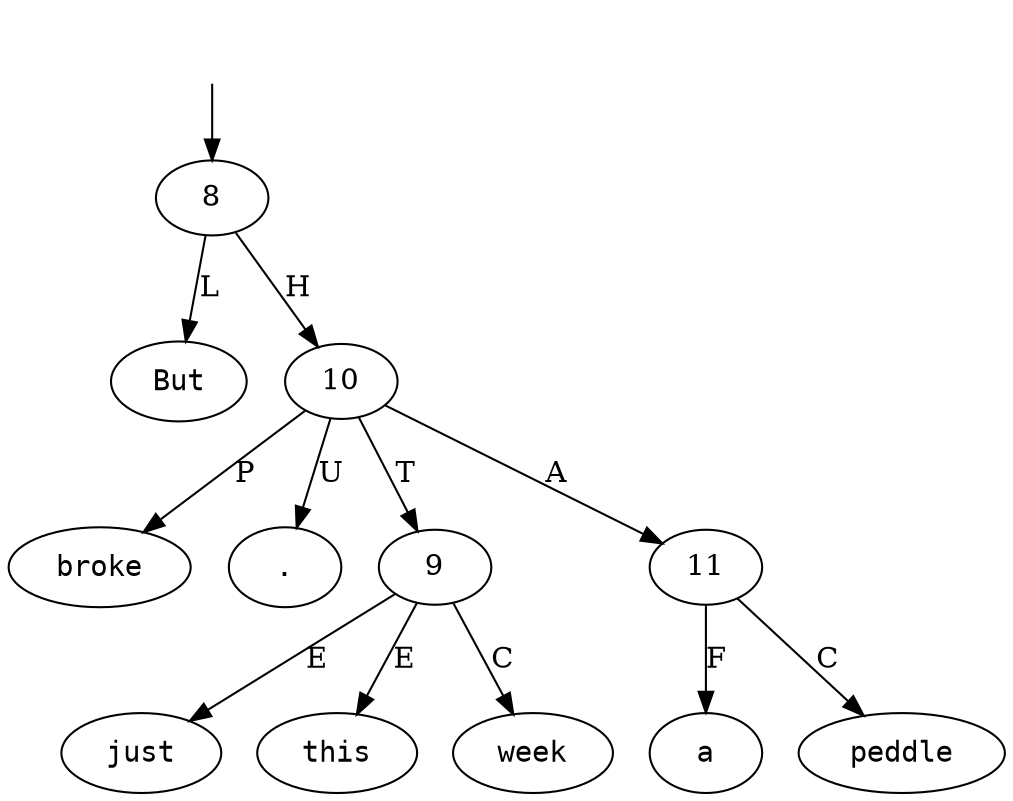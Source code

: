 digraph "311987-0004" {
  top [ style=invis ];
  top -> 8;
  0 [ shape=oval, label=<<table align="center" border="0" cellspacing="0"><tr><td colspan="2"><font face="Courier">But</font></td></tr></table>> ];
  1 [ shape=oval, label=<<table align="center" border="0" cellspacing="0"><tr><td colspan="2"><font face="Courier">just</font></td></tr></table>> ];
  2 [ shape=oval, label=<<table align="center" border="0" cellspacing="0"><tr><td colspan="2"><font face="Courier">this</font></td></tr></table>> ];
  3 [ shape=oval, label=<<table align="center" border="0" cellspacing="0"><tr><td colspan="2"><font face="Courier">week</font></td></tr></table>> ];
  4 [ shape=oval, label=<<table align="center" border="0" cellspacing="0"><tr><td colspan="2"><font face="Courier">a</font></td></tr></table>> ];
  5 [ shape=oval, label=<<table align="center" border="0" cellspacing="0"><tr><td colspan="2"><font face="Courier">peddle</font></td></tr></table>> ];
  6 [ shape=oval, label=<<table align="center" border="0" cellspacing="0"><tr><td colspan="2"><font face="Courier">broke</font></td></tr></table>> ];
  7 [ shape=oval, label=<<table align="center" border="0" cellspacing="0"><tr><td colspan="2"><font face="Courier">.</font></td></tr></table>> ];
  8 -> 10 [ label="H" ];
  8 -> 0 [ label="L" ];
  9 -> 3 [ label="C" ];
  9 -> 1 [ label="E" ];
  9 -> 2 [ label="E" ];
  10 -> 11 [ label="A" ];
  10 -> 7 [ label="U" ];
  10 -> 6 [ label="P" ];
  10 -> 9 [ label="T" ];
  11 -> 4 [ label="F" ];
  11 -> 5 [ label="C" ];
}

